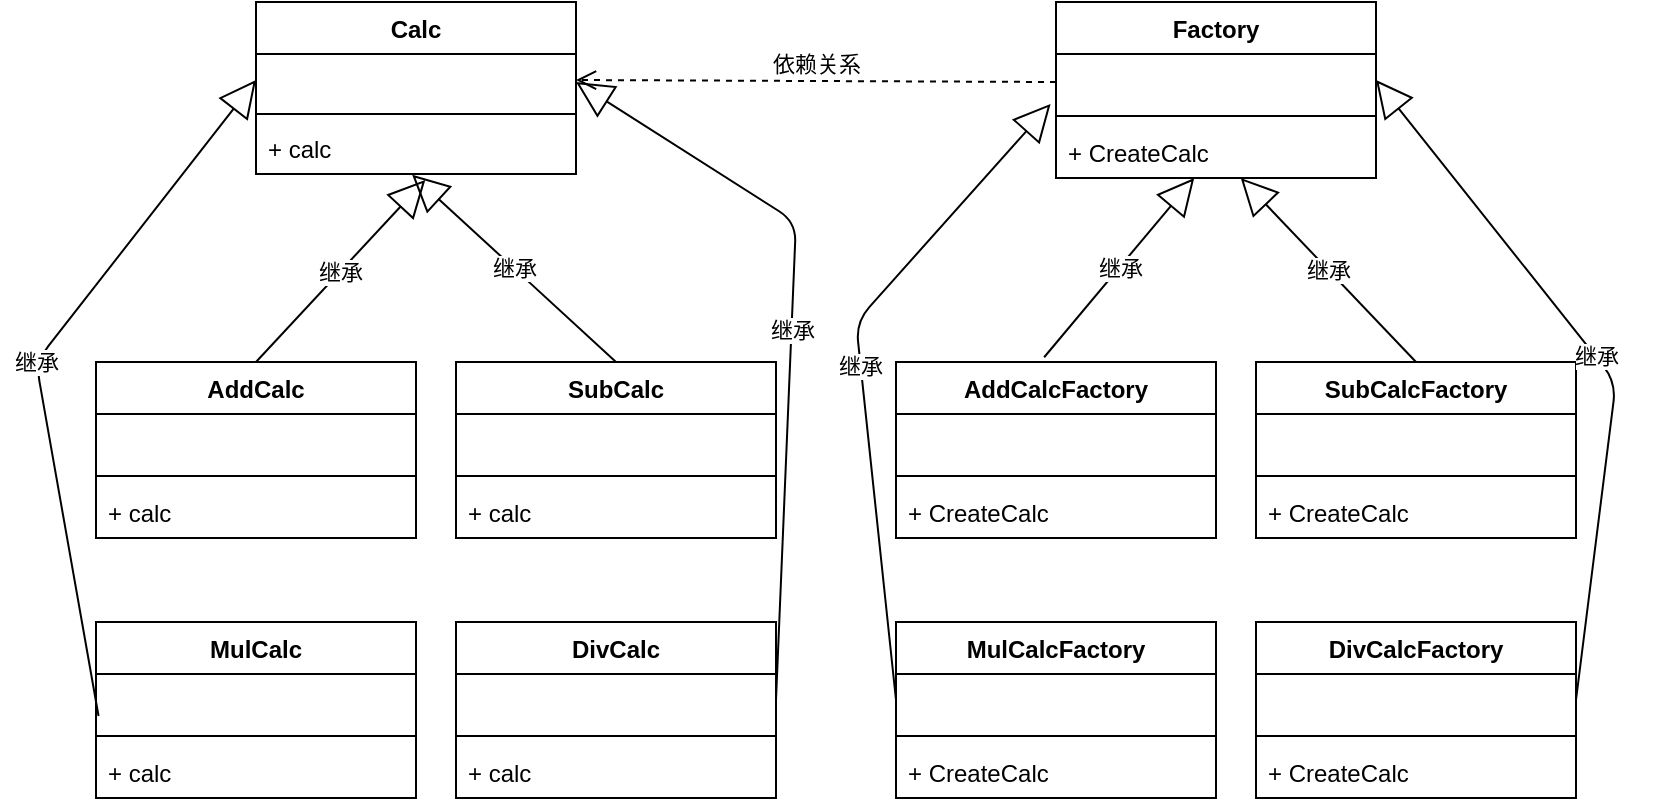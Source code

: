 <mxfile version="14.5.1" type="device"><diagram id="C5RBs43oDa-KdzZeNtuy" name="Page-1"><mxGraphModel dx="1088" dy="968" grid="1" gridSize="10" guides="1" tooltips="1" connect="1" arrows="1" fold="1" page="1" pageScale="1" pageWidth="827" pageHeight="1169" math="0" shadow="0"><root><mxCell id="WIyWlLk6GJQsqaUBKTNV-0"/><mxCell id="WIyWlLk6GJQsqaUBKTNV-1" parent="WIyWlLk6GJQsqaUBKTNV-0"/><mxCell id="fheff6elMRx3R_EfMA2Y-0" value="Calc" style="swimlane;fontStyle=1;align=center;verticalAlign=top;childLayout=stackLayout;horizontal=1;startSize=26;horizontalStack=0;resizeParent=1;resizeParentMax=0;resizeLast=0;collapsible=1;marginBottom=0;" vertex="1" parent="WIyWlLk6GJQsqaUBKTNV-1"><mxGeometry x="130" y="110" width="160" height="86" as="geometry"/></mxCell><mxCell id="fheff6elMRx3R_EfMA2Y-1" value=" " style="text;strokeColor=none;fillColor=none;align=left;verticalAlign=top;spacingLeft=4;spacingRight=4;overflow=hidden;rotatable=0;points=[[0,0.5],[1,0.5]];portConstraint=eastwest;" vertex="1" parent="fheff6elMRx3R_EfMA2Y-0"><mxGeometry y="26" width="160" height="26" as="geometry"/></mxCell><mxCell id="fheff6elMRx3R_EfMA2Y-2" value="" style="line;strokeWidth=1;fillColor=none;align=left;verticalAlign=middle;spacingTop=-1;spacingLeft=3;spacingRight=3;rotatable=0;labelPosition=right;points=[];portConstraint=eastwest;" vertex="1" parent="fheff6elMRx3R_EfMA2Y-0"><mxGeometry y="52" width="160" height="8" as="geometry"/></mxCell><mxCell id="fheff6elMRx3R_EfMA2Y-3" value="+ calc" style="text;strokeColor=none;fillColor=none;align=left;verticalAlign=top;spacingLeft=4;spacingRight=4;overflow=hidden;rotatable=0;points=[[0,0.5],[1,0.5]];portConstraint=eastwest;" vertex="1" parent="fheff6elMRx3R_EfMA2Y-0"><mxGeometry y="60" width="160" height="26" as="geometry"/></mxCell><mxCell id="fheff6elMRx3R_EfMA2Y-4" value="Factory" style="swimlane;fontStyle=1;align=center;verticalAlign=top;childLayout=stackLayout;horizontal=1;startSize=26;horizontalStack=0;resizeParent=1;resizeParentMax=0;resizeLast=0;collapsible=1;marginBottom=0;" vertex="1" parent="WIyWlLk6GJQsqaUBKTNV-1"><mxGeometry x="530" y="110" width="160" height="88" as="geometry"/></mxCell><mxCell id="fheff6elMRx3R_EfMA2Y-5" value=" " style="text;strokeColor=none;fillColor=none;align=left;verticalAlign=top;spacingLeft=4;spacingRight=4;overflow=hidden;rotatable=0;points=[[0,0.5],[1,0.5]];portConstraint=eastwest;" vertex="1" parent="fheff6elMRx3R_EfMA2Y-4"><mxGeometry y="26" width="160" height="26" as="geometry"/></mxCell><mxCell id="fheff6elMRx3R_EfMA2Y-6" value="" style="line;strokeWidth=1;fillColor=none;align=left;verticalAlign=middle;spacingTop=-1;spacingLeft=3;spacingRight=3;rotatable=0;labelPosition=right;points=[];portConstraint=eastwest;" vertex="1" parent="fheff6elMRx3R_EfMA2Y-4"><mxGeometry y="52" width="160" height="10" as="geometry"/></mxCell><mxCell id="fheff6elMRx3R_EfMA2Y-7" value="+ CreateCalc" style="text;strokeColor=none;fillColor=none;align=left;verticalAlign=top;spacingLeft=4;spacingRight=4;overflow=hidden;rotatable=0;points=[[0,0.5],[1,0.5]];portConstraint=eastwest;" vertex="1" parent="fheff6elMRx3R_EfMA2Y-4"><mxGeometry y="62" width="160" height="26" as="geometry"/></mxCell><mxCell id="fheff6elMRx3R_EfMA2Y-9" value="AddCalc" style="swimlane;fontStyle=1;align=center;verticalAlign=top;childLayout=stackLayout;horizontal=1;startSize=26;horizontalStack=0;resizeParent=1;resizeParentMax=0;resizeLast=0;collapsible=1;marginBottom=0;" vertex="1" parent="WIyWlLk6GJQsqaUBKTNV-1"><mxGeometry x="50" y="290" width="160" height="88" as="geometry"/></mxCell><mxCell id="fheff6elMRx3R_EfMA2Y-10" value=" " style="text;strokeColor=none;fillColor=none;align=left;verticalAlign=top;spacingLeft=4;spacingRight=4;overflow=hidden;rotatable=0;points=[[0,0.5],[1,0.5]];portConstraint=eastwest;" vertex="1" parent="fheff6elMRx3R_EfMA2Y-9"><mxGeometry y="26" width="160" height="26" as="geometry"/></mxCell><mxCell id="fheff6elMRx3R_EfMA2Y-11" value="" style="line;strokeWidth=1;fillColor=none;align=left;verticalAlign=middle;spacingTop=-1;spacingLeft=3;spacingRight=3;rotatable=0;labelPosition=right;points=[];portConstraint=eastwest;" vertex="1" parent="fheff6elMRx3R_EfMA2Y-9"><mxGeometry y="52" width="160" height="10" as="geometry"/></mxCell><mxCell id="fheff6elMRx3R_EfMA2Y-12" value="+ calc" style="text;strokeColor=none;fillColor=none;align=left;verticalAlign=top;spacingLeft=4;spacingRight=4;overflow=hidden;rotatable=0;points=[[0,0.5],[1,0.5]];portConstraint=eastwest;" vertex="1" parent="fheff6elMRx3R_EfMA2Y-9"><mxGeometry y="62" width="160" height="26" as="geometry"/></mxCell><mxCell id="fheff6elMRx3R_EfMA2Y-14" value="SubCalc" style="swimlane;fontStyle=1;align=center;verticalAlign=top;childLayout=stackLayout;horizontal=1;startSize=26;horizontalStack=0;resizeParent=1;resizeParentMax=0;resizeLast=0;collapsible=1;marginBottom=0;" vertex="1" parent="WIyWlLk6GJQsqaUBKTNV-1"><mxGeometry x="230" y="290" width="160" height="88" as="geometry"/></mxCell><mxCell id="fheff6elMRx3R_EfMA2Y-15" value=" " style="text;strokeColor=none;fillColor=none;align=left;verticalAlign=top;spacingLeft=4;spacingRight=4;overflow=hidden;rotatable=0;points=[[0,0.5],[1,0.5]];portConstraint=eastwest;" vertex="1" parent="fheff6elMRx3R_EfMA2Y-14"><mxGeometry y="26" width="160" height="26" as="geometry"/></mxCell><mxCell id="fheff6elMRx3R_EfMA2Y-16" value="" style="line;strokeWidth=1;fillColor=none;align=left;verticalAlign=middle;spacingTop=-1;spacingLeft=3;spacingRight=3;rotatable=0;labelPosition=right;points=[];portConstraint=eastwest;" vertex="1" parent="fheff6elMRx3R_EfMA2Y-14"><mxGeometry y="52" width="160" height="10" as="geometry"/></mxCell><mxCell id="fheff6elMRx3R_EfMA2Y-17" value="+ calc" style="text;strokeColor=none;fillColor=none;align=left;verticalAlign=top;spacingLeft=4;spacingRight=4;overflow=hidden;rotatable=0;points=[[0,0.5],[1,0.5]];portConstraint=eastwest;" vertex="1" parent="fheff6elMRx3R_EfMA2Y-14"><mxGeometry y="62" width="160" height="26" as="geometry"/></mxCell><mxCell id="fheff6elMRx3R_EfMA2Y-19" value="MulCalc" style="swimlane;fontStyle=1;align=center;verticalAlign=top;childLayout=stackLayout;horizontal=1;startSize=26;horizontalStack=0;resizeParent=1;resizeParentMax=0;resizeLast=0;collapsible=1;marginBottom=0;" vertex="1" parent="WIyWlLk6GJQsqaUBKTNV-1"><mxGeometry x="50" y="420" width="160" height="88" as="geometry"/></mxCell><mxCell id="fheff6elMRx3R_EfMA2Y-20" value=" " style="text;strokeColor=none;fillColor=none;align=left;verticalAlign=top;spacingLeft=4;spacingRight=4;overflow=hidden;rotatable=0;points=[[0,0.5],[1,0.5]];portConstraint=eastwest;" vertex="1" parent="fheff6elMRx3R_EfMA2Y-19"><mxGeometry y="26" width="160" height="26" as="geometry"/></mxCell><mxCell id="fheff6elMRx3R_EfMA2Y-21" value="" style="line;strokeWidth=1;fillColor=none;align=left;verticalAlign=middle;spacingTop=-1;spacingLeft=3;spacingRight=3;rotatable=0;labelPosition=right;points=[];portConstraint=eastwest;" vertex="1" parent="fheff6elMRx3R_EfMA2Y-19"><mxGeometry y="52" width="160" height="10" as="geometry"/></mxCell><mxCell id="fheff6elMRx3R_EfMA2Y-22" value="+ calc" style="text;strokeColor=none;fillColor=none;align=left;verticalAlign=top;spacingLeft=4;spacingRight=4;overflow=hidden;rotatable=0;points=[[0,0.5],[1,0.5]];portConstraint=eastwest;" vertex="1" parent="fheff6elMRx3R_EfMA2Y-19"><mxGeometry y="62" width="160" height="26" as="geometry"/></mxCell><mxCell id="fheff6elMRx3R_EfMA2Y-24" value="DivCalc" style="swimlane;fontStyle=1;align=center;verticalAlign=top;childLayout=stackLayout;horizontal=1;startSize=26;horizontalStack=0;resizeParent=1;resizeParentMax=0;resizeLast=0;collapsible=1;marginBottom=0;" vertex="1" parent="WIyWlLk6GJQsqaUBKTNV-1"><mxGeometry x="230" y="420" width="160" height="88" as="geometry"/></mxCell><mxCell id="fheff6elMRx3R_EfMA2Y-25" value=" " style="text;strokeColor=none;fillColor=none;align=left;verticalAlign=top;spacingLeft=4;spacingRight=4;overflow=hidden;rotatable=0;points=[[0,0.5],[1,0.5]];portConstraint=eastwest;" vertex="1" parent="fheff6elMRx3R_EfMA2Y-24"><mxGeometry y="26" width="160" height="26" as="geometry"/></mxCell><mxCell id="fheff6elMRx3R_EfMA2Y-26" value="" style="line;strokeWidth=1;fillColor=none;align=left;verticalAlign=middle;spacingTop=-1;spacingLeft=3;spacingRight=3;rotatable=0;labelPosition=right;points=[];portConstraint=eastwest;" vertex="1" parent="fheff6elMRx3R_EfMA2Y-24"><mxGeometry y="52" width="160" height="10" as="geometry"/></mxCell><mxCell id="fheff6elMRx3R_EfMA2Y-27" value="+ calc" style="text;strokeColor=none;fillColor=none;align=left;verticalAlign=top;spacingLeft=4;spacingRight=4;overflow=hidden;rotatable=0;points=[[0,0.5],[1,0.5]];portConstraint=eastwest;" vertex="1" parent="fheff6elMRx3R_EfMA2Y-24"><mxGeometry y="62" width="160" height="26" as="geometry"/></mxCell><mxCell id="fheff6elMRx3R_EfMA2Y-29" value="AddCalcFactory" style="swimlane;fontStyle=1;align=center;verticalAlign=top;childLayout=stackLayout;horizontal=1;startSize=26;horizontalStack=0;resizeParent=1;resizeParentMax=0;resizeLast=0;collapsible=1;marginBottom=0;" vertex="1" parent="WIyWlLk6GJQsqaUBKTNV-1"><mxGeometry x="450" y="290" width="160" height="88" as="geometry"/></mxCell><mxCell id="fheff6elMRx3R_EfMA2Y-30" value=" " style="text;strokeColor=none;fillColor=none;align=left;verticalAlign=top;spacingLeft=4;spacingRight=4;overflow=hidden;rotatable=0;points=[[0,0.5],[1,0.5]];portConstraint=eastwest;" vertex="1" parent="fheff6elMRx3R_EfMA2Y-29"><mxGeometry y="26" width="160" height="26" as="geometry"/></mxCell><mxCell id="fheff6elMRx3R_EfMA2Y-31" value="" style="line;strokeWidth=1;fillColor=none;align=left;verticalAlign=middle;spacingTop=-1;spacingLeft=3;spacingRight=3;rotatable=0;labelPosition=right;points=[];portConstraint=eastwest;" vertex="1" parent="fheff6elMRx3R_EfMA2Y-29"><mxGeometry y="52" width="160" height="10" as="geometry"/></mxCell><mxCell id="fheff6elMRx3R_EfMA2Y-32" value="+ CreateCalc" style="text;strokeColor=none;fillColor=none;align=left;verticalAlign=top;spacingLeft=4;spacingRight=4;overflow=hidden;rotatable=0;points=[[0,0.5],[1,0.5]];portConstraint=eastwest;" vertex="1" parent="fheff6elMRx3R_EfMA2Y-29"><mxGeometry y="62" width="160" height="26" as="geometry"/></mxCell><mxCell id="fheff6elMRx3R_EfMA2Y-33" value="SubCalcFactory" style="swimlane;fontStyle=1;align=center;verticalAlign=top;childLayout=stackLayout;horizontal=1;startSize=26;horizontalStack=0;resizeParent=1;resizeParentMax=0;resizeLast=0;collapsible=1;marginBottom=0;" vertex="1" parent="WIyWlLk6GJQsqaUBKTNV-1"><mxGeometry x="630" y="290" width="160" height="88" as="geometry"/></mxCell><mxCell id="fheff6elMRx3R_EfMA2Y-34" value=" " style="text;strokeColor=none;fillColor=none;align=left;verticalAlign=top;spacingLeft=4;spacingRight=4;overflow=hidden;rotatable=0;points=[[0,0.5],[1,0.5]];portConstraint=eastwest;" vertex="1" parent="fheff6elMRx3R_EfMA2Y-33"><mxGeometry y="26" width="160" height="26" as="geometry"/></mxCell><mxCell id="fheff6elMRx3R_EfMA2Y-35" value="" style="line;strokeWidth=1;fillColor=none;align=left;verticalAlign=middle;spacingTop=-1;spacingLeft=3;spacingRight=3;rotatable=0;labelPosition=right;points=[];portConstraint=eastwest;" vertex="1" parent="fheff6elMRx3R_EfMA2Y-33"><mxGeometry y="52" width="160" height="10" as="geometry"/></mxCell><mxCell id="fheff6elMRx3R_EfMA2Y-36" value="+ CreateCalc" style="text;strokeColor=none;fillColor=none;align=left;verticalAlign=top;spacingLeft=4;spacingRight=4;overflow=hidden;rotatable=0;points=[[0,0.5],[1,0.5]];portConstraint=eastwest;" vertex="1" parent="fheff6elMRx3R_EfMA2Y-33"><mxGeometry y="62" width="160" height="26" as="geometry"/></mxCell><mxCell id="fheff6elMRx3R_EfMA2Y-37" value="MulCalcFactory" style="swimlane;fontStyle=1;align=center;verticalAlign=top;childLayout=stackLayout;horizontal=1;startSize=26;horizontalStack=0;resizeParent=1;resizeParentMax=0;resizeLast=0;collapsible=1;marginBottom=0;" vertex="1" parent="WIyWlLk6GJQsqaUBKTNV-1"><mxGeometry x="450" y="420" width="160" height="88" as="geometry"/></mxCell><mxCell id="fheff6elMRx3R_EfMA2Y-38" value=" " style="text;strokeColor=none;fillColor=none;align=left;verticalAlign=top;spacingLeft=4;spacingRight=4;overflow=hidden;rotatable=0;points=[[0,0.5],[1,0.5]];portConstraint=eastwest;" vertex="1" parent="fheff6elMRx3R_EfMA2Y-37"><mxGeometry y="26" width="160" height="26" as="geometry"/></mxCell><mxCell id="fheff6elMRx3R_EfMA2Y-39" value="" style="line;strokeWidth=1;fillColor=none;align=left;verticalAlign=middle;spacingTop=-1;spacingLeft=3;spacingRight=3;rotatable=0;labelPosition=right;points=[];portConstraint=eastwest;" vertex="1" parent="fheff6elMRx3R_EfMA2Y-37"><mxGeometry y="52" width="160" height="10" as="geometry"/></mxCell><mxCell id="fheff6elMRx3R_EfMA2Y-40" value="+ CreateCalc" style="text;strokeColor=none;fillColor=none;align=left;verticalAlign=top;spacingLeft=4;spacingRight=4;overflow=hidden;rotatable=0;points=[[0,0.5],[1,0.5]];portConstraint=eastwest;" vertex="1" parent="fheff6elMRx3R_EfMA2Y-37"><mxGeometry y="62" width="160" height="26" as="geometry"/></mxCell><mxCell id="fheff6elMRx3R_EfMA2Y-41" value="DivCalcFactory" style="swimlane;fontStyle=1;align=center;verticalAlign=top;childLayout=stackLayout;horizontal=1;startSize=26;horizontalStack=0;resizeParent=1;resizeParentMax=0;resizeLast=0;collapsible=1;marginBottom=0;" vertex="1" parent="WIyWlLk6GJQsqaUBKTNV-1"><mxGeometry x="630" y="420" width="160" height="88" as="geometry"/></mxCell><mxCell id="fheff6elMRx3R_EfMA2Y-42" value=" " style="text;strokeColor=none;fillColor=none;align=left;verticalAlign=top;spacingLeft=4;spacingRight=4;overflow=hidden;rotatable=0;points=[[0,0.5],[1,0.5]];portConstraint=eastwest;" vertex="1" parent="fheff6elMRx3R_EfMA2Y-41"><mxGeometry y="26" width="160" height="26" as="geometry"/></mxCell><mxCell id="fheff6elMRx3R_EfMA2Y-43" value="" style="line;strokeWidth=1;fillColor=none;align=left;verticalAlign=middle;spacingTop=-1;spacingLeft=3;spacingRight=3;rotatable=0;labelPosition=right;points=[];portConstraint=eastwest;" vertex="1" parent="fheff6elMRx3R_EfMA2Y-41"><mxGeometry y="52" width="160" height="10" as="geometry"/></mxCell><mxCell id="fheff6elMRx3R_EfMA2Y-44" value="+ CreateCalc" style="text;strokeColor=none;fillColor=none;align=left;verticalAlign=top;spacingLeft=4;spacingRight=4;overflow=hidden;rotatable=0;points=[[0,0.5],[1,0.5]];portConstraint=eastwest;" vertex="1" parent="fheff6elMRx3R_EfMA2Y-41"><mxGeometry y="62" width="160" height="26" as="geometry"/></mxCell><mxCell id="fheff6elMRx3R_EfMA2Y-49" value="依赖关系" style="html=1;verticalAlign=bottom;endArrow=open;dashed=1;endSize=8;entryX=1;entryY=0.5;entryDx=0;entryDy=0;" edge="1" parent="WIyWlLk6GJQsqaUBKTNV-1" target="fheff6elMRx3R_EfMA2Y-1"><mxGeometry relative="1" as="geometry"><mxPoint x="530" y="150" as="sourcePoint"/><mxPoint x="350" y="490" as="targetPoint"/></mxGeometry></mxCell><mxCell id="fheff6elMRx3R_EfMA2Y-53" value="继承" style="endArrow=block;endSize=16;endFill=0;html=1;exitX=0.008;exitY=0.808;exitDx=0;exitDy=0;exitPerimeter=0;entryX=0;entryY=0.5;entryDx=0;entryDy=0;" edge="1" parent="WIyWlLk6GJQsqaUBKTNV-1" source="fheff6elMRx3R_EfMA2Y-20" target="fheff6elMRx3R_EfMA2Y-1"><mxGeometry width="160" relative="1" as="geometry"><mxPoint x="280" y="650" as="sourcePoint"/><mxPoint x="470" y="590" as="targetPoint"/><Array as="points"><mxPoint x="20" y="290"/></Array></mxGeometry></mxCell><mxCell id="fheff6elMRx3R_EfMA2Y-54" value="继承" style="endArrow=block;endSize=16;endFill=0;html=1;exitX=0.5;exitY=0;exitDx=0;exitDy=0;entryX=0.529;entryY=1.115;entryDx=0;entryDy=0;entryPerimeter=0;" edge="1" parent="WIyWlLk6GJQsqaUBKTNV-1" source="fheff6elMRx3R_EfMA2Y-9" target="fheff6elMRx3R_EfMA2Y-3"><mxGeometry width="160" relative="1" as="geometry"><mxPoint x="290" y="660" as="sourcePoint"/><mxPoint x="480" y="600" as="targetPoint"/><Array as="points"/></mxGeometry></mxCell><mxCell id="fheff6elMRx3R_EfMA2Y-55" value="继承" style="endArrow=block;endSize=16;endFill=0;html=1;exitX=0.5;exitY=0;exitDx=0;exitDy=0;entryX=0.488;entryY=1.013;entryDx=0;entryDy=0;entryPerimeter=0;" edge="1" parent="WIyWlLk6GJQsqaUBKTNV-1" source="fheff6elMRx3R_EfMA2Y-14" target="fheff6elMRx3R_EfMA2Y-3"><mxGeometry width="160" relative="1" as="geometry"><mxPoint x="290" y="660" as="sourcePoint"/><mxPoint x="480" y="600" as="targetPoint"/></mxGeometry></mxCell><mxCell id="fheff6elMRx3R_EfMA2Y-56" value="继承" style="endArrow=block;endSize=16;endFill=0;html=1;exitX=1;exitY=0.5;exitDx=0;exitDy=0;" edge="1" parent="WIyWlLk6GJQsqaUBKTNV-1" source="fheff6elMRx3R_EfMA2Y-25"><mxGeometry width="160" relative="1" as="geometry"><mxPoint x="61.28" y="477.008" as="sourcePoint"/><mxPoint x="290" y="150" as="targetPoint"/><Array as="points"><mxPoint x="400" y="220"/></Array></mxGeometry></mxCell><mxCell id="fheff6elMRx3R_EfMA2Y-57" value="继承" style="endArrow=block;endSize=16;endFill=0;html=1;exitX=0.463;exitY=-0.027;exitDx=0;exitDy=0;exitPerimeter=0;" edge="1" parent="WIyWlLk6GJQsqaUBKTNV-1" source="fheff6elMRx3R_EfMA2Y-29" target="fheff6elMRx3R_EfMA2Y-7"><mxGeometry width="160" relative="1" as="geometry"><mxPoint x="400" y="469" as="sourcePoint"/><mxPoint x="300" y="160" as="targetPoint"/><Array as="points"/></mxGeometry></mxCell><mxCell id="fheff6elMRx3R_EfMA2Y-58" value="继承" style="endArrow=block;endSize=16;endFill=0;html=1;exitX=0.5;exitY=0;exitDx=0;exitDy=0;" edge="1" parent="WIyWlLk6GJQsqaUBKTNV-1" source="fheff6elMRx3R_EfMA2Y-33" target="fheff6elMRx3R_EfMA2Y-7"><mxGeometry width="160" relative="1" as="geometry"><mxPoint x="534.08" y="297.624" as="sourcePoint"/><mxPoint x="621.28" y="209.664" as="targetPoint"/><Array as="points"/></mxGeometry></mxCell><mxCell id="fheff6elMRx3R_EfMA2Y-59" value="继承" style="endArrow=block;endSize=16;endFill=0;html=1;exitX=0;exitY=0.5;exitDx=0;exitDy=0;entryX=-0.017;entryY=0.962;entryDx=0;entryDy=0;entryPerimeter=0;" edge="1" parent="WIyWlLk6GJQsqaUBKTNV-1" source="fheff6elMRx3R_EfMA2Y-38" target="fheff6elMRx3R_EfMA2Y-5"><mxGeometry width="160" relative="1" as="geometry"><mxPoint x="534.08" y="297.624" as="sourcePoint"/><mxPoint x="609.116" y="208" as="targetPoint"/><Array as="points"><mxPoint x="430" y="270"/></Array></mxGeometry></mxCell><mxCell id="fheff6elMRx3R_EfMA2Y-60" value="继承" style="endArrow=block;endSize=16;endFill=0;html=1;exitX=1;exitY=0.5;exitDx=0;exitDy=0;entryX=1;entryY=0.5;entryDx=0;entryDy=0;" edge="1" parent="WIyWlLk6GJQsqaUBKTNV-1" source="fheff6elMRx3R_EfMA2Y-42" target="fheff6elMRx3R_EfMA2Y-5"><mxGeometry width="160" relative="1" as="geometry"><mxPoint x="720" y="300" as="sourcePoint"/><mxPoint x="632.381" y="208" as="targetPoint"/><Array as="points"><mxPoint x="810" y="300"/></Array></mxGeometry></mxCell></root></mxGraphModel></diagram></mxfile>